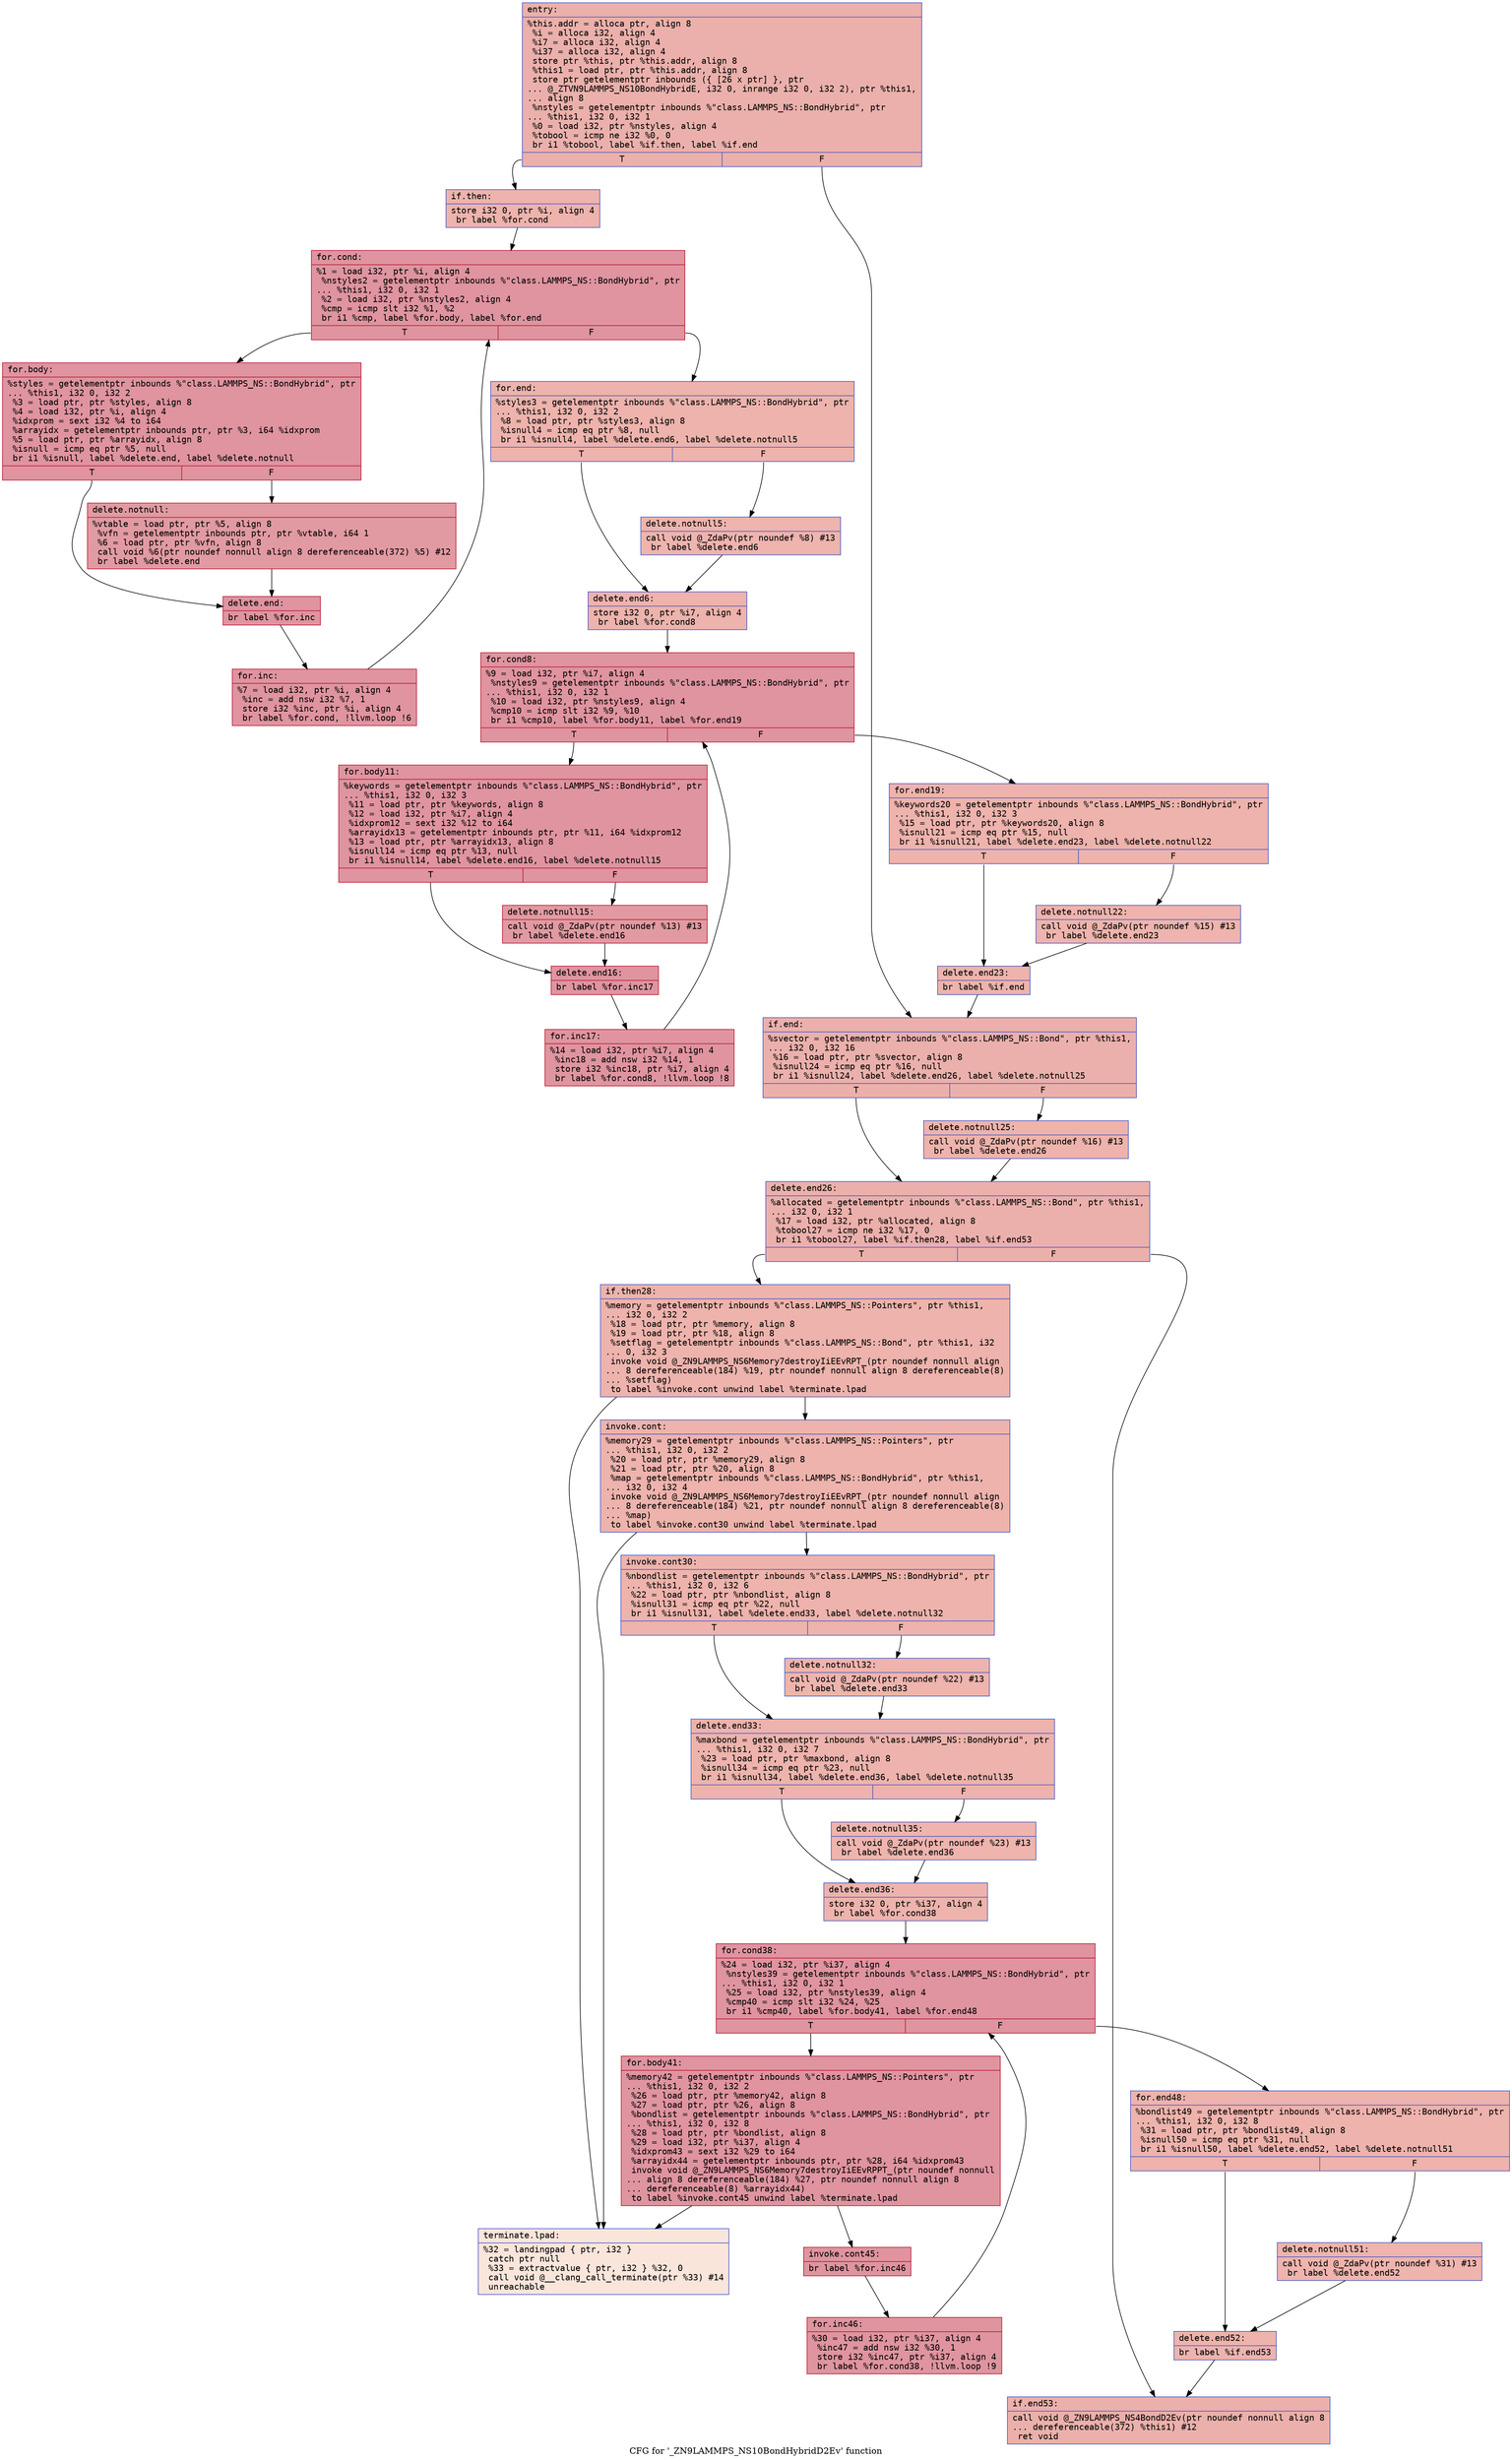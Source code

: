 digraph "CFG for '_ZN9LAMMPS_NS10BondHybridD2Ev' function" {
	label="CFG for '_ZN9LAMMPS_NS10BondHybridD2Ev' function";

	Node0x55cb68d65b60 [shape=record,color="#3d50c3ff", style=filled, fillcolor="#d24b4070" fontname="Courier",label="{entry:\l|  %this.addr = alloca ptr, align 8\l  %i = alloca i32, align 4\l  %i7 = alloca i32, align 4\l  %i37 = alloca i32, align 4\l  store ptr %this, ptr %this.addr, align 8\l  %this1 = load ptr, ptr %this.addr, align 8\l  store ptr getelementptr inbounds (\{ [26 x ptr] \}, ptr\l... @_ZTVN9LAMMPS_NS10BondHybridE, i32 0, inrange i32 0, i32 2), ptr %this1,\l... align 8\l  %nstyles = getelementptr inbounds %\"class.LAMMPS_NS::BondHybrid\", ptr\l... %this1, i32 0, i32 1\l  %0 = load i32, ptr %nstyles, align 4\l  %tobool = icmp ne i32 %0, 0\l  br i1 %tobool, label %if.then, label %if.end\l|{<s0>T|<s1>F}}"];
	Node0x55cb68d65b60:s0 -> Node0x55cb68d669d0[tooltip="entry -> if.then\nProbability 62.50%" ];
	Node0x55cb68d65b60:s1 -> Node0x55cb68d66a40[tooltip="entry -> if.end\nProbability 37.50%" ];
	Node0x55cb68d669d0 [shape=record,color="#3d50c3ff", style=filled, fillcolor="#d6524470" fontname="Courier",label="{if.then:\l|  store i32 0, ptr %i, align 4\l  br label %for.cond\l}"];
	Node0x55cb68d669d0 -> Node0x55cb68d66c60[tooltip="if.then -> for.cond\nProbability 100.00%" ];
	Node0x55cb68d66c60 [shape=record,color="#b70d28ff", style=filled, fillcolor="#b70d2870" fontname="Courier",label="{for.cond:\l|  %1 = load i32, ptr %i, align 4\l  %nstyles2 = getelementptr inbounds %\"class.LAMMPS_NS::BondHybrid\", ptr\l... %this1, i32 0, i32 1\l  %2 = load i32, ptr %nstyles2, align 4\l  %cmp = icmp slt i32 %1, %2\l  br i1 %cmp, label %for.body, label %for.end\l|{<s0>T|<s1>F}}"];
	Node0x55cb68d66c60:s0 -> Node0x55cb68d67130[tooltip="for.cond -> for.body\nProbability 96.88%" ];
	Node0x55cb68d66c60:s1 -> Node0x55cb68d671b0[tooltip="for.cond -> for.end\nProbability 3.12%" ];
	Node0x55cb68d67130 [shape=record,color="#b70d28ff", style=filled, fillcolor="#b70d2870" fontname="Courier",label="{for.body:\l|  %styles = getelementptr inbounds %\"class.LAMMPS_NS::BondHybrid\", ptr\l... %this1, i32 0, i32 2\l  %3 = load ptr, ptr %styles, align 8\l  %4 = load i32, ptr %i, align 4\l  %idxprom = sext i32 %4 to i64\l  %arrayidx = getelementptr inbounds ptr, ptr %3, i64 %idxprom\l  %5 = load ptr, ptr %arrayidx, align 8\l  %isnull = icmp eq ptr %5, null\l  br i1 %isnull, label %delete.end, label %delete.notnull\l|{<s0>T|<s1>F}}"];
	Node0x55cb68d67130:s0 -> Node0x55cb68d677a0[tooltip="for.body -> delete.end\nProbability 37.50%" ];
	Node0x55cb68d67130:s1 -> Node0x55cb68d67820[tooltip="for.body -> delete.notnull\nProbability 62.50%" ];
	Node0x55cb68d67820 [shape=record,color="#b70d28ff", style=filled, fillcolor="#bb1b2c70" fontname="Courier",label="{delete.notnull:\l|  %vtable = load ptr, ptr %5, align 8\l  %vfn = getelementptr inbounds ptr, ptr %vtable, i64 1\l  %6 = load ptr, ptr %vfn, align 8\l  call void %6(ptr noundef nonnull align 8 dereferenceable(372) %5) #12\l  br label %delete.end\l}"];
	Node0x55cb68d67820 -> Node0x55cb68d677a0[tooltip="delete.notnull -> delete.end\nProbability 100.00%" ];
	Node0x55cb68d677a0 [shape=record,color="#b70d28ff", style=filled, fillcolor="#b70d2870" fontname="Courier",label="{delete.end:\l|  br label %for.inc\l}"];
	Node0x55cb68d677a0 -> Node0x55cb68d67d60[tooltip="delete.end -> for.inc\nProbability 100.00%" ];
	Node0x55cb68d67d60 [shape=record,color="#b70d28ff", style=filled, fillcolor="#b70d2870" fontname="Courier",label="{for.inc:\l|  %7 = load i32, ptr %i, align 4\l  %inc = add nsw i32 %7, 1\l  store i32 %inc, ptr %i, align 4\l  br label %for.cond, !llvm.loop !6\l}"];
	Node0x55cb68d67d60 -> Node0x55cb68d66c60[tooltip="for.inc -> for.cond\nProbability 100.00%" ];
	Node0x55cb68d671b0 [shape=record,color="#3d50c3ff", style=filled, fillcolor="#d6524470" fontname="Courier",label="{for.end:\l|  %styles3 = getelementptr inbounds %\"class.LAMMPS_NS::BondHybrid\", ptr\l... %this1, i32 0, i32 2\l  %8 = load ptr, ptr %styles3, align 8\l  %isnull4 = icmp eq ptr %8, null\l  br i1 %isnull4, label %delete.end6, label %delete.notnull5\l|{<s0>T|<s1>F}}"];
	Node0x55cb68d671b0:s0 -> Node0x55cb68d690f0[tooltip="for.end -> delete.end6\nProbability 37.50%" ];
	Node0x55cb68d671b0:s1 -> Node0x55cb68d69170[tooltip="for.end -> delete.notnull5\nProbability 62.50%" ];
	Node0x55cb68d69170 [shape=record,color="#3d50c3ff", style=filled, fillcolor="#d8564670" fontname="Courier",label="{delete.notnull5:\l|  call void @_ZdaPv(ptr noundef %8) #13\l  br label %delete.end6\l}"];
	Node0x55cb68d69170 -> Node0x55cb68d690f0[tooltip="delete.notnull5 -> delete.end6\nProbability 100.00%" ];
	Node0x55cb68d690f0 [shape=record,color="#3d50c3ff", style=filled, fillcolor="#d6524470" fontname="Courier",label="{delete.end6:\l|  store i32 0, ptr %i7, align 4\l  br label %for.cond8\l}"];
	Node0x55cb68d690f0 -> Node0x55cb68d69590[tooltip="delete.end6 -> for.cond8\nProbability 100.00%" ];
	Node0x55cb68d69590 [shape=record,color="#b70d28ff", style=filled, fillcolor="#b70d2870" fontname="Courier",label="{for.cond8:\l|  %9 = load i32, ptr %i7, align 4\l  %nstyles9 = getelementptr inbounds %\"class.LAMMPS_NS::BondHybrid\", ptr\l... %this1, i32 0, i32 1\l  %10 = load i32, ptr %nstyles9, align 4\l  %cmp10 = icmp slt i32 %9, %10\l  br i1 %cmp10, label %for.body11, label %for.end19\l|{<s0>T|<s1>F}}"];
	Node0x55cb68d69590:s0 -> Node0x55cb68d698d0[tooltip="for.cond8 -> for.body11\nProbability 96.88%" ];
	Node0x55cb68d69590:s1 -> Node0x55cb68d69950[tooltip="for.cond8 -> for.end19\nProbability 3.12%" ];
	Node0x55cb68d698d0 [shape=record,color="#b70d28ff", style=filled, fillcolor="#b70d2870" fontname="Courier",label="{for.body11:\l|  %keywords = getelementptr inbounds %\"class.LAMMPS_NS::BondHybrid\", ptr\l... %this1, i32 0, i32 3\l  %11 = load ptr, ptr %keywords, align 8\l  %12 = load i32, ptr %i7, align 4\l  %idxprom12 = sext i32 %12 to i64\l  %arrayidx13 = getelementptr inbounds ptr, ptr %11, i64 %idxprom12\l  %13 = load ptr, ptr %arrayidx13, align 8\l  %isnull14 = icmp eq ptr %13, null\l  br i1 %isnull14, label %delete.end16, label %delete.notnull15\l|{<s0>T|<s1>F}}"];
	Node0x55cb68d698d0:s0 -> Node0x55cb68d69f50[tooltip="for.body11 -> delete.end16\nProbability 37.50%" ];
	Node0x55cb68d698d0:s1 -> Node0x55cb68d6a000[tooltip="for.body11 -> delete.notnull15\nProbability 62.50%" ];
	Node0x55cb68d6a000 [shape=record,color="#b70d28ff", style=filled, fillcolor="#bb1b2c70" fontname="Courier",label="{delete.notnull15:\l|  call void @_ZdaPv(ptr noundef %13) #13\l  br label %delete.end16\l}"];
	Node0x55cb68d6a000 -> Node0x55cb68d69f50[tooltip="delete.notnull15 -> delete.end16\nProbability 100.00%" ];
	Node0x55cb68d69f50 [shape=record,color="#b70d28ff", style=filled, fillcolor="#b70d2870" fontname="Courier",label="{delete.end16:\l|  br label %for.inc17\l}"];
	Node0x55cb68d69f50 -> Node0x55cb68d6a360[tooltip="delete.end16 -> for.inc17\nProbability 100.00%" ];
	Node0x55cb68d6a360 [shape=record,color="#b70d28ff", style=filled, fillcolor="#b70d2870" fontname="Courier",label="{for.inc17:\l|  %14 = load i32, ptr %i7, align 4\l  %inc18 = add nsw i32 %14, 1\l  store i32 %inc18, ptr %i7, align 4\l  br label %for.cond8, !llvm.loop !8\l}"];
	Node0x55cb68d6a360 -> Node0x55cb68d69590[tooltip="for.inc17 -> for.cond8\nProbability 100.00%" ];
	Node0x55cb68d69950 [shape=record,color="#3d50c3ff", style=filled, fillcolor="#d6524470" fontname="Courier",label="{for.end19:\l|  %keywords20 = getelementptr inbounds %\"class.LAMMPS_NS::BondHybrid\", ptr\l... %this1, i32 0, i32 3\l  %15 = load ptr, ptr %keywords20, align 8\l  %isnull21 = icmp eq ptr %15, null\l  br i1 %isnull21, label %delete.end23, label %delete.notnull22\l|{<s0>T|<s1>F}}"];
	Node0x55cb68d69950:s0 -> Node0x55cb68d6a990[tooltip="for.end19 -> delete.end23\nProbability 37.50%" ];
	Node0x55cb68d69950:s1 -> Node0x55cb68d6aa40[tooltip="for.end19 -> delete.notnull22\nProbability 62.50%" ];
	Node0x55cb68d6aa40 [shape=record,color="#3d50c3ff", style=filled, fillcolor="#d8564670" fontname="Courier",label="{delete.notnull22:\l|  call void @_ZdaPv(ptr noundef %15) #13\l  br label %delete.end23\l}"];
	Node0x55cb68d6aa40 -> Node0x55cb68d6a990[tooltip="delete.notnull22 -> delete.end23\nProbability 100.00%" ];
	Node0x55cb68d6a990 [shape=record,color="#3d50c3ff", style=filled, fillcolor="#d6524470" fontname="Courier",label="{delete.end23:\l|  br label %if.end\l}"];
	Node0x55cb68d6a990 -> Node0x55cb68d66a40[tooltip="delete.end23 -> if.end\nProbability 100.00%" ];
	Node0x55cb68d66a40 [shape=record,color="#3d50c3ff", style=filled, fillcolor="#d24b4070" fontname="Courier",label="{if.end:\l|  %svector = getelementptr inbounds %\"class.LAMMPS_NS::Bond\", ptr %this1,\l... i32 0, i32 16\l  %16 = load ptr, ptr %svector, align 8\l  %isnull24 = icmp eq ptr %16, null\l  br i1 %isnull24, label %delete.end26, label %delete.notnull25\l|{<s0>T|<s1>F}}"];
	Node0x55cb68d66a40:s0 -> Node0x55cb68d6b5a0[tooltip="if.end -> delete.end26\nProbability 37.50%" ];
	Node0x55cb68d66a40:s1 -> Node0x55cb68d6b650[tooltip="if.end -> delete.notnull25\nProbability 62.50%" ];
	Node0x55cb68d6b650 [shape=record,color="#3d50c3ff", style=filled, fillcolor="#d6524470" fontname="Courier",label="{delete.notnull25:\l|  call void @_ZdaPv(ptr noundef %16) #13\l  br label %delete.end26\l}"];
	Node0x55cb68d6b650 -> Node0x55cb68d6b5a0[tooltip="delete.notnull25 -> delete.end26\nProbability 100.00%" ];
	Node0x55cb68d6b5a0 [shape=record,color="#3d50c3ff", style=filled, fillcolor="#d24b4070" fontname="Courier",label="{delete.end26:\l|  %allocated = getelementptr inbounds %\"class.LAMMPS_NS::Bond\", ptr %this1,\l... i32 0, i32 1\l  %17 = load i32, ptr %allocated, align 8\l  %tobool27 = icmp ne i32 %17, 0\l  br i1 %tobool27, label %if.then28, label %if.end53\l|{<s0>T|<s1>F}}"];
	Node0x55cb68d6b5a0:s0 -> Node0x55cb68d6bb20[tooltip="delete.end26 -> if.then28\nProbability 62.50%" ];
	Node0x55cb68d6b5a0:s1 -> Node0x55cb68d6bba0[tooltip="delete.end26 -> if.end53\nProbability 37.50%" ];
	Node0x55cb68d6bb20 [shape=record,color="#3d50c3ff", style=filled, fillcolor="#d6524470" fontname="Courier",label="{if.then28:\l|  %memory = getelementptr inbounds %\"class.LAMMPS_NS::Pointers\", ptr %this1,\l... i32 0, i32 2\l  %18 = load ptr, ptr %memory, align 8\l  %19 = load ptr, ptr %18, align 8\l  %setflag = getelementptr inbounds %\"class.LAMMPS_NS::Bond\", ptr %this1, i32\l... 0, i32 3\l  invoke void @_ZN9LAMMPS_NS6Memory7destroyIiEEvRPT_(ptr noundef nonnull align\l... 8 dereferenceable(184) %19, ptr noundef nonnull align 8 dereferenceable(8)\l... %setflag)\l          to label %invoke.cont unwind label %terminate.lpad\l}"];
	Node0x55cb68d6bb20 -> Node0x55cb68d66230[tooltip="if.then28 -> invoke.cont\nProbability 100.00%" ];
	Node0x55cb68d6bb20 -> Node0x55cb68d662b0[tooltip="if.then28 -> terminate.lpad\nProbability 0.00%" ];
	Node0x55cb68d66230 [shape=record,color="#3d50c3ff", style=filled, fillcolor="#d6524470" fontname="Courier",label="{invoke.cont:\l|  %memory29 = getelementptr inbounds %\"class.LAMMPS_NS::Pointers\", ptr\l... %this1, i32 0, i32 2\l  %20 = load ptr, ptr %memory29, align 8\l  %21 = load ptr, ptr %20, align 8\l  %map = getelementptr inbounds %\"class.LAMMPS_NS::BondHybrid\", ptr %this1,\l... i32 0, i32 4\l  invoke void @_ZN9LAMMPS_NS6Memory7destroyIiEEvRPT_(ptr noundef nonnull align\l... 8 dereferenceable(184) %21, ptr noundef nonnull align 8 dereferenceable(8)\l... %map)\l          to label %invoke.cont30 unwind label %terminate.lpad\l}"];
	Node0x55cb68d66230 -> Node0x55cb68d6ce90[tooltip="invoke.cont -> invoke.cont30\nProbability 100.00%" ];
	Node0x55cb68d66230 -> Node0x55cb68d662b0[tooltip="invoke.cont -> terminate.lpad\nProbability 0.00%" ];
	Node0x55cb68d6ce90 [shape=record,color="#3d50c3ff", style=filled, fillcolor="#d6524470" fontname="Courier",label="{invoke.cont30:\l|  %nbondlist = getelementptr inbounds %\"class.LAMMPS_NS::BondHybrid\", ptr\l... %this1, i32 0, i32 6\l  %22 = load ptr, ptr %nbondlist, align 8\l  %isnull31 = icmp eq ptr %22, null\l  br i1 %isnull31, label %delete.end33, label %delete.notnull32\l|{<s0>T|<s1>F}}"];
	Node0x55cb68d6ce90:s0 -> Node0x55cb68d6d280[tooltip="invoke.cont30 -> delete.end33\nProbability 37.50%" ];
	Node0x55cb68d6ce90:s1 -> Node0x55cb68d6d330[tooltip="invoke.cont30 -> delete.notnull32\nProbability 62.50%" ];
	Node0x55cb68d6d330 [shape=record,color="#3d50c3ff", style=filled, fillcolor="#d8564670" fontname="Courier",label="{delete.notnull32:\l|  call void @_ZdaPv(ptr noundef %22) #13\l  br label %delete.end33\l}"];
	Node0x55cb68d6d330 -> Node0x55cb68d6d280[tooltip="delete.notnull32 -> delete.end33\nProbability 100.00%" ];
	Node0x55cb68d6d280 [shape=record,color="#3d50c3ff", style=filled, fillcolor="#d6524470" fontname="Courier",label="{delete.end33:\l|  %maxbond = getelementptr inbounds %\"class.LAMMPS_NS::BondHybrid\", ptr\l... %this1, i32 0, i32 7\l  %23 = load ptr, ptr %maxbond, align 8\l  %isnull34 = icmp eq ptr %23, null\l  br i1 %isnull34, label %delete.end36, label %delete.notnull35\l|{<s0>T|<s1>F}}"];
	Node0x55cb68d6d280:s0 -> Node0x55cb68d6d820[tooltip="delete.end33 -> delete.end36\nProbability 37.50%" ];
	Node0x55cb68d6d280:s1 -> Node0x55cb68d6d8a0[tooltip="delete.end33 -> delete.notnull35\nProbability 62.50%" ];
	Node0x55cb68d6d8a0 [shape=record,color="#3d50c3ff", style=filled, fillcolor="#d8564670" fontname="Courier",label="{delete.notnull35:\l|  call void @_ZdaPv(ptr noundef %23) #13\l  br label %delete.end36\l}"];
	Node0x55cb68d6d8a0 -> Node0x55cb68d6d820[tooltip="delete.notnull35 -> delete.end36\nProbability 100.00%" ];
	Node0x55cb68d6d820 [shape=record,color="#3d50c3ff", style=filled, fillcolor="#d6524470" fontname="Courier",label="{delete.end36:\l|  store i32 0, ptr %i37, align 4\l  br label %for.cond38\l}"];
	Node0x55cb68d6d820 -> Node0x55cb68d6dc40[tooltip="delete.end36 -> for.cond38\nProbability 100.00%" ];
	Node0x55cb68d6dc40 [shape=record,color="#b70d28ff", style=filled, fillcolor="#b70d2870" fontname="Courier",label="{for.cond38:\l|  %24 = load i32, ptr %i37, align 4\l  %nstyles39 = getelementptr inbounds %\"class.LAMMPS_NS::BondHybrid\", ptr\l... %this1, i32 0, i32 1\l  %25 = load i32, ptr %nstyles39, align 4\l  %cmp40 = icmp slt i32 %24, %25\l  br i1 %cmp40, label %for.body41, label %for.end48\l|{<s0>T|<s1>F}}"];
	Node0x55cb68d6dc40:s0 -> Node0x55cb68d6df50[tooltip="for.cond38 -> for.body41\nProbability 96.88%" ];
	Node0x55cb68d6dc40:s1 -> Node0x55cb68d6dfd0[tooltip="for.cond38 -> for.end48\nProbability 3.12%" ];
	Node0x55cb68d6df50 [shape=record,color="#b70d28ff", style=filled, fillcolor="#b70d2870" fontname="Courier",label="{for.body41:\l|  %memory42 = getelementptr inbounds %\"class.LAMMPS_NS::Pointers\", ptr\l... %this1, i32 0, i32 2\l  %26 = load ptr, ptr %memory42, align 8\l  %27 = load ptr, ptr %26, align 8\l  %bondlist = getelementptr inbounds %\"class.LAMMPS_NS::BondHybrid\", ptr\l... %this1, i32 0, i32 8\l  %28 = load ptr, ptr %bondlist, align 8\l  %29 = load i32, ptr %i37, align 4\l  %idxprom43 = sext i32 %29 to i64\l  %arrayidx44 = getelementptr inbounds ptr, ptr %28, i64 %idxprom43\l  invoke void @_ZN9LAMMPS_NS6Memory7destroyIiEEvRPPT_(ptr noundef nonnull\l... align 8 dereferenceable(184) %27, ptr noundef nonnull align 8\l... dereferenceable(8) %arrayidx44)\l          to label %invoke.cont45 unwind label %terminate.lpad\l}"];
	Node0x55cb68d6df50 -> Node0x55cb68d6e680[tooltip="for.body41 -> invoke.cont45\nProbability 100.00%" ];
	Node0x55cb68d6df50 -> Node0x55cb68d662b0[tooltip="for.body41 -> terminate.lpad\nProbability 0.00%" ];
	Node0x55cb68d6e680 [shape=record,color="#b70d28ff", style=filled, fillcolor="#b70d2870" fontname="Courier",label="{invoke.cont45:\l|  br label %for.inc46\l}"];
	Node0x55cb68d6e680 -> Node0x55cb68d6e9a0[tooltip="invoke.cont45 -> for.inc46\nProbability 100.00%" ];
	Node0x55cb68d6e9a0 [shape=record,color="#b70d28ff", style=filled, fillcolor="#b70d2870" fontname="Courier",label="{for.inc46:\l|  %30 = load i32, ptr %i37, align 4\l  %inc47 = add nsw i32 %30, 1\l  store i32 %inc47, ptr %i37, align 4\l  br label %for.cond38, !llvm.loop !9\l}"];
	Node0x55cb68d6e9a0 -> Node0x55cb68d6dc40[tooltip="for.inc46 -> for.cond38\nProbability 100.00%" ];
	Node0x55cb68d6dfd0 [shape=record,color="#3d50c3ff", style=filled, fillcolor="#d6524470" fontname="Courier",label="{for.end48:\l|  %bondlist49 = getelementptr inbounds %\"class.LAMMPS_NS::BondHybrid\", ptr\l... %this1, i32 0, i32 8\l  %31 = load ptr, ptr %bondlist49, align 8\l  %isnull50 = icmp eq ptr %31, null\l  br i1 %isnull50, label %delete.end52, label %delete.notnull51\l|{<s0>T|<s1>F}}"];
	Node0x55cb68d6dfd0:s0 -> Node0x55cb68d6f000[tooltip="for.end48 -> delete.end52\nProbability 37.50%" ];
	Node0x55cb68d6dfd0:s1 -> Node0x55cb68d6f0b0[tooltip="for.end48 -> delete.notnull51\nProbability 62.50%" ];
	Node0x55cb68d6f0b0 [shape=record,color="#3d50c3ff", style=filled, fillcolor="#d8564670" fontname="Courier",label="{delete.notnull51:\l|  call void @_ZdaPv(ptr noundef %31) #13\l  br label %delete.end52\l}"];
	Node0x55cb68d6f0b0 -> Node0x55cb68d6f000[tooltip="delete.notnull51 -> delete.end52\nProbability 100.00%" ];
	Node0x55cb68d6f000 [shape=record,color="#3d50c3ff", style=filled, fillcolor="#d6524470" fontname="Courier",label="{delete.end52:\l|  br label %if.end53\l}"];
	Node0x55cb68d6f000 -> Node0x55cb68d6bba0[tooltip="delete.end52 -> if.end53\nProbability 100.00%" ];
	Node0x55cb68d6bba0 [shape=record,color="#3d50c3ff", style=filled, fillcolor="#d24b4070" fontname="Courier",label="{if.end53:\l|  call void @_ZN9LAMMPS_NS4BondD2Ev(ptr noundef nonnull align 8\l... dereferenceable(372) %this1) #12\l  ret void\l}"];
	Node0x55cb68d662b0 [shape=record,color="#3d50c3ff", style=filled, fillcolor="#f4c5ad70" fontname="Courier",label="{terminate.lpad:\l|  %32 = landingpad \{ ptr, i32 \}\l          catch ptr null\l  %33 = extractvalue \{ ptr, i32 \} %32, 0\l  call void @__clang_call_terminate(ptr %33) #14\l  unreachable\l}"];
}
